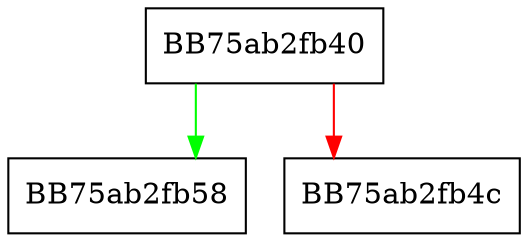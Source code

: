digraph GetType {
  node [shape="box"];
  graph [splines=ortho];
  BB75ab2fb40 -> BB75ab2fb58 [color="green"];
  BB75ab2fb40 -> BB75ab2fb4c [color="red"];
}